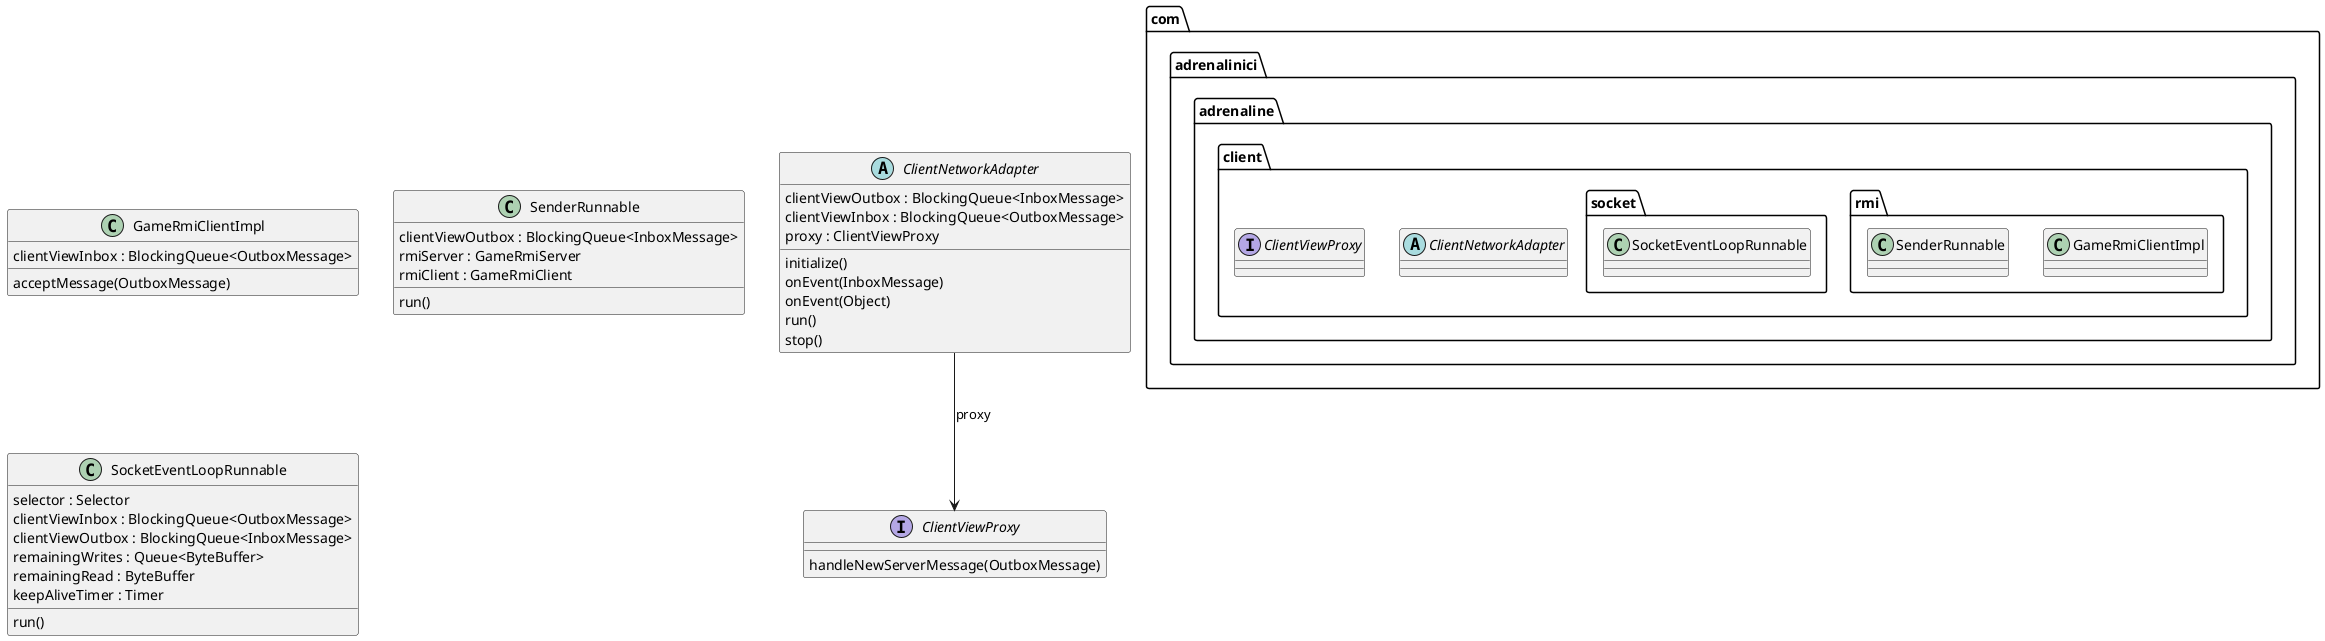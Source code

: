 @startuml

package com.adrenalinici.adrenaline.client <<Folder>> {
  abstract class "ClientNetworkAdapter"
  interface "ClientViewProxy"
}

package com.adrenalinici.adrenaline.client.rmi <<Folder>> {
  class "GameRmiClientImpl"
  class "SenderRunnable"
}

package com.adrenalinici.adrenaline.client.socket <<Folder>> {
  class "SocketEventLoopRunnable"
}

abstract class "ClientNetworkAdapter" {
  clientViewOutbox : BlockingQueue<InboxMessage>
  clientViewInbox : BlockingQueue<OutboxMessage>
  proxy : ClientViewProxy
  initialize()
  onEvent(InboxMessage)
  onEvent(Object)
  run()
  stop()
}

interface "ClientViewProxy" {
  handleNewServerMessage(OutboxMessage)
}

class "GameRmiClientImpl" {
  clientViewInbox : BlockingQueue<OutboxMessage>
  acceptMessage(OutboxMessage)
}

class "SenderRunnable" {
  clientViewOutbox : BlockingQueue<InboxMessage>
  rmiServer : GameRmiServer
  rmiClient : GameRmiClient
  run()
}

class "SocketEventLoopRunnable" {
  selector : Selector
  clientViewInbox : BlockingQueue<OutboxMessage>
  clientViewOutbox : BlockingQueue<InboxMessage>
  remainingWrites : Queue<ByteBuffer>
  remainingRead : ByteBuffer
  keepAliveTimer : Timer
  run()
}

"ClientNetworkAdapter" --> "ClientViewProxy" : proxy

@enduml